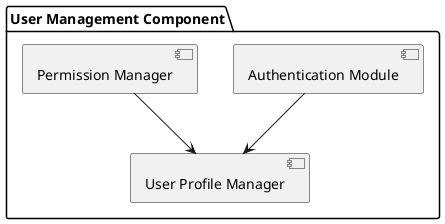 @startuml
package "User Management Component" {
  [Authentication Module]
  [User Profile Manager]
  [Permission Manager]
}

[Authentication Module] --> [User Profile Manager]
[Permission Manager] --> [User Profile Manager]
@enduml
